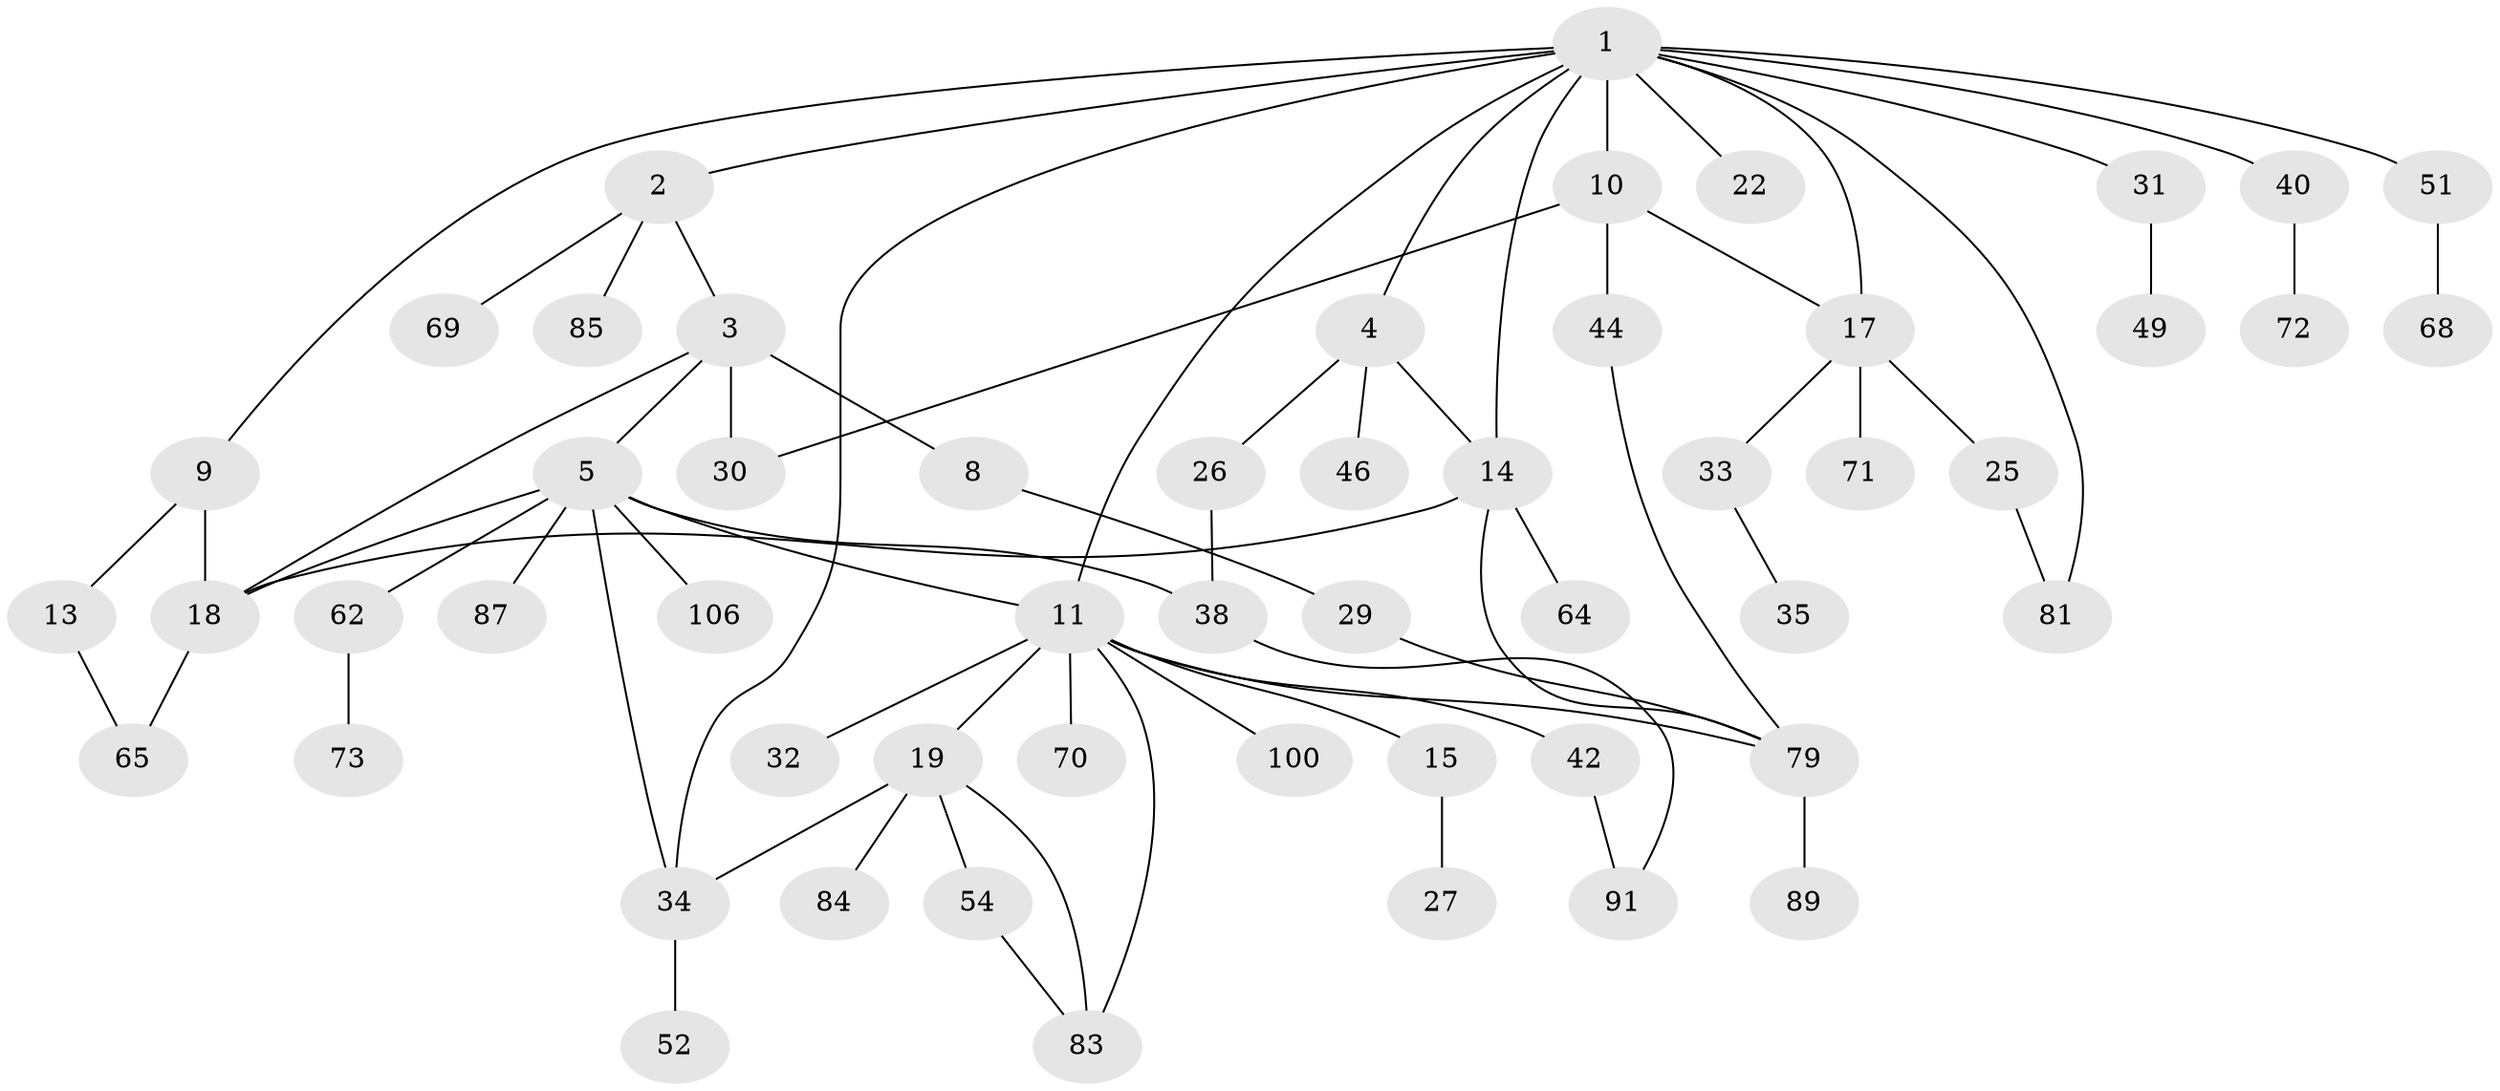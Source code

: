 // original degree distribution, {5: 0.05555555555555555, 4: 0.12037037037037036, 6: 0.046296296296296294, 2: 0.3148148148148148, 3: 0.09259259259259259, 1: 0.37037037037037035}
// Generated by graph-tools (version 1.1) at 2025/13/03/09/25 04:13:26]
// undirected, 54 vertices, 71 edges
graph export_dot {
graph [start="1"]
  node [color=gray90,style=filled];
  1 [super="+6+20"];
  2;
  3;
  4;
  5 [super="+23+93+21"];
  8;
  9 [super="+16"];
  10 [super="+67+12"];
  11 [super="+36+60"];
  13;
  14 [super="+48+57+76"];
  15 [super="+104+41"];
  17 [super="+28"];
  18 [super="+94+50+24"];
  19 [super="+43+107"];
  22;
  25;
  26 [super="+47"];
  27 [super="+61"];
  29 [super="+77"];
  30 [super="+58"];
  31;
  32;
  33;
  34 [super="+39+37"];
  35;
  38;
  40 [super="+45"];
  42;
  44 [super="+86"];
  46;
  49 [super="+105"];
  51 [super="+59"];
  52;
  54;
  62;
  64;
  65 [super="+66"];
  68 [super="+103"];
  69;
  70;
  71;
  72;
  73;
  79 [super="+96"];
  81;
  83 [super="+88"];
  84;
  85;
  87;
  89;
  91;
  100;
  106;
  1 -- 2;
  1 -- 4;
  1 -- 11;
  1 -- 17;
  1 -- 22;
  1 -- 40;
  1 -- 9;
  1 -- 10;
  1 -- 14;
  1 -- 81;
  1 -- 34;
  1 -- 51;
  1 -- 31;
  2 -- 3;
  2 -- 69;
  2 -- 85;
  3 -- 5;
  3 -- 8;
  3 -- 18;
  3 -- 30;
  4 -- 14;
  4 -- 26;
  4 -- 46;
  5 -- 11;
  5 -- 38;
  5 -- 18;
  5 -- 106;
  5 -- 62;
  5 -- 87;
  5 -- 34;
  8 -- 29;
  9 -- 13;
  9 -- 18;
  10 -- 17;
  10 -- 44;
  10 -- 30;
  11 -- 15;
  11 -- 19;
  11 -- 32;
  11 -- 42;
  11 -- 70;
  11 -- 83;
  11 -- 100;
  11 -- 79;
  13 -- 65;
  14 -- 79;
  14 -- 64;
  14 -- 18;
  15 -- 27;
  17 -- 25;
  17 -- 33;
  17 -- 71;
  18 -- 65;
  19 -- 83;
  19 -- 84;
  19 -- 54;
  19 -- 34;
  25 -- 81;
  26 -- 38;
  29 -- 79;
  31 -- 49;
  33 -- 35;
  34 -- 52;
  38 -- 91;
  40 -- 72;
  42 -- 91;
  44 -- 79;
  51 -- 68;
  54 -- 83;
  62 -- 73;
  79 -- 89;
}
